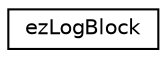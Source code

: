 digraph "Graphical Class Hierarchy"
{
 // LATEX_PDF_SIZE
  edge [fontname="Helvetica",fontsize="10",labelfontname="Helvetica",labelfontsize="10"];
  node [fontname="Helvetica",fontsize="10",shape=record];
  rankdir="LR";
  Node0 [label="ezLogBlock",height=0.2,width=0.4,color="black", fillcolor="white", style="filled",URL="$d5/d7e/classez_log_block.htm",tooltip="Instances of this class will group messages in a scoped block together."];
}
